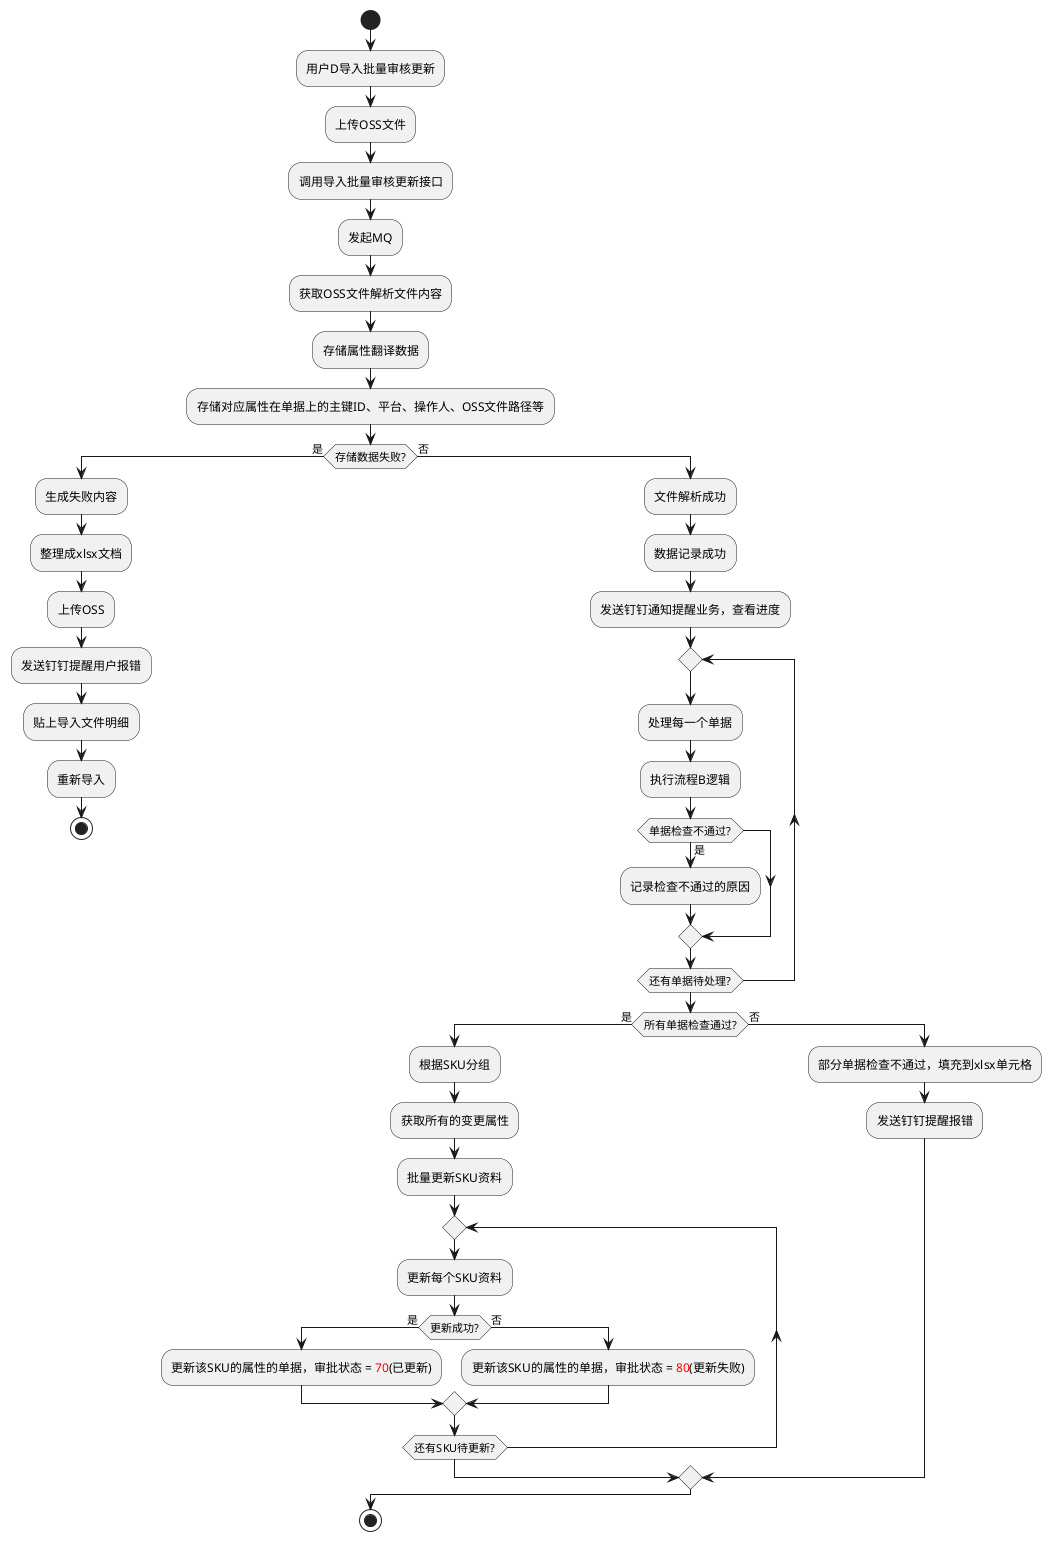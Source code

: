 @startuml
start

:用户D导入批量审核更新;
:上传OSS文件;
:调用导入批量审核更新接口;
:发起MQ;

:获取OSS文件解析文件内容;
:存储属性翻译数据;
:存储对应属性在单据上的主键ID、平台、操作人、OSS文件路径等;

if (存储数据失败?) then (是)
    :生成失败内容;
    :整理成xlsx文档;
    :上传OSS;
    :发送钉钉提醒用户报错;
    :贴上导入文件明细;
    :重新导入;
    stop
else (否)
    :文件解析成功;
    :数据记录成功;
    :发送钉钉通知提醒业务，查看进度;
    repeat
        :处理每一个单据;
        :执行流程B逻辑;

        if (单据检查不通过?) then (是)
        :记录检查不通过的原因;
        endif
    repeat while (还有单据待处理?)

    if (所有单据检查通过?) then (是)
        :根据SKU分组;
        :获取所有的变更属性;
        :批量更新SKU资料;

        repeat
            :更新每个SKU资料;
            if (更新成功?) then (是)
                :更新该SKU的属性的单据，审批状态 = <color:red>70</color>(已更新);
            else (否)
                :更新该SKU的属性的单据，审批状态 = <color:red>80</color>(更新失败);
            endif
        repeat while (还有SKU待更新?)
    else (否)
        :部分单据检查不通过，填充到xlsx单元格;
        :发送钉钉提醒报错;
    endif
endif

stop
@enduml
